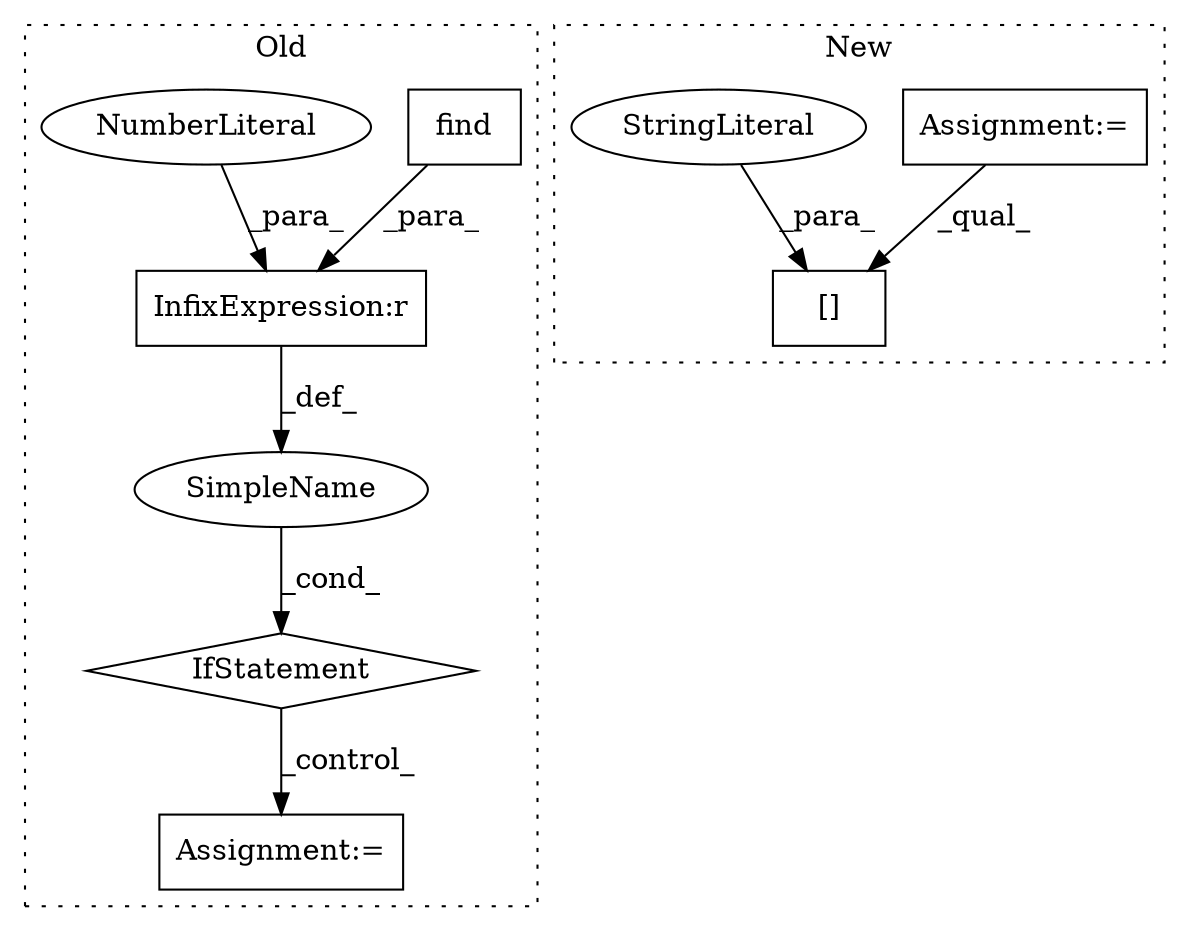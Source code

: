 digraph G {
subgraph cluster0 {
1 [label="find" a="32" s="6373,6388" l="5,1" shape="box"];
5 [label="InfixExpression:r" a="27" s="6408" l="4" shape="box"];
6 [label="IfStatement" a="25" s="6401,6413" l="4,2" shape="diamond"];
7 [label="SimpleName" a="42" s="" l="" shape="ellipse"];
8 [label="Assignment:=" a="7" s="6435" l="1" shape="box"];
9 [label="NumberLiteral" a="34" s="6412" l="1" shape="ellipse"];
label = "Old";
style="dotted";
}
subgraph cluster1 {
2 [label="[]" a="2" s="6722,6745" l="15,1" shape="box"];
3 [label="Assignment:=" a="7" s="4899" l="1" shape="box"];
4 [label="StringLiteral" a="45" s="6737" l="8" shape="ellipse"];
label = "New";
style="dotted";
}
1 -> 5 [label="_para_"];
3 -> 2 [label="_qual_"];
4 -> 2 [label="_para_"];
5 -> 7 [label="_def_"];
6 -> 8 [label="_control_"];
7 -> 6 [label="_cond_"];
9 -> 5 [label="_para_"];
}